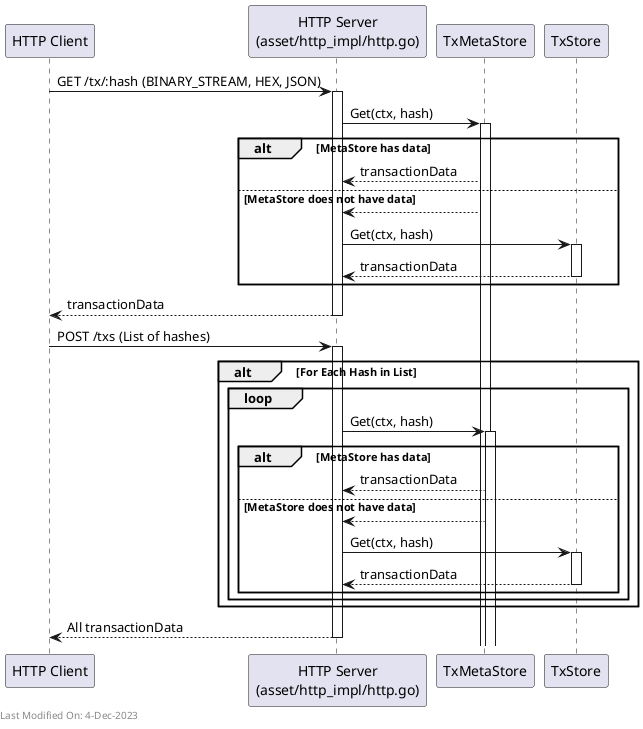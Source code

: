 @startuml
participant "HTTP Client" as Client
participant "HTTP Server\n(asset/http_impl/http.go)" as HTTPServer
participant "TxMetaStore" as MetaStore
participant "TxStore" as Store

' GET request for a single transaction in different formats
Client -> HTTPServer : GET /tx/:hash (BINARY_STREAM, HEX, JSON)
activate HTTPServer
HTTPServer -> MetaStore : Get(ctx, hash)
activate MetaStore
alt MetaStore has data
    MetaStore --> HTTPServer : transactionData
else MetaStore does not have data
    MetaStore --> HTTPServer
    HTTPServer -> Store : Get(ctx, hash)
    activate Store
    Store --> HTTPServer : transactionData
    deactivate Store
end
HTTPServer --> Client : transactionData
deactivate HTTPServer

' POST request for multiple transactions
Client -> HTTPServer : POST /txs (List of hashes)
activate HTTPServer
alt For Each Hash in List
    loop
        HTTPServer -> MetaStore : Get(ctx, hash)
        activate MetaStore
        alt MetaStore has data
            MetaStore --> HTTPServer : transactionData
        else MetaStore does not have data
            MetaStore --> HTTPServer
            HTTPServer -> Store : Get(ctx, hash)
            activate Store
            Store --> HTTPServer : transactionData
            deactivate Store
        end
    end
end
HTTPServer --> Client : All transactionData
deactivate HTTPServer

left footer Last Modified On: 4-Dec-2023

@enduml

